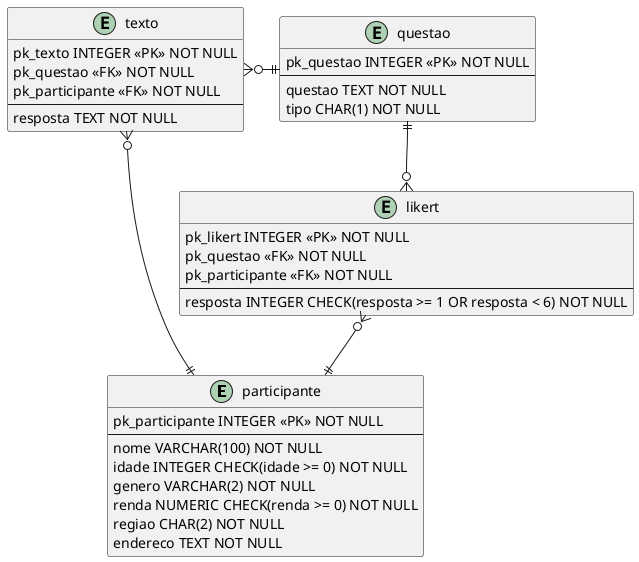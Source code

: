 @startuml pesquisa

entity participante{
    pk_participante INTEGER <<PK>> NOT NULL
    --
    nome VARCHAR(100) NOT NULL
    idade INTEGER CHECK(idade >= 0) NOT NULL
    genero VARCHAR(2) NOT NULL
    renda NUMERIC CHECK(renda >= 0) NOT NULL
    regiao CHAR(2) NOT NULL
    endereco TEXT NOT NULL
}

entity questao{
    pk_questao INTEGER <<PK>> NOT NULL
    --
    questao TEXT NOT NULL
    tipo CHAR(1) NOT NULL
}

entity likert{
    pk_likert INTEGER <<PK>> NOT NULL
    pk_questao <<FK>> NOT NULL
    pk_participante <<FK>> NOT NULL
    --
    resposta INTEGER CHECK(resposta >= 1 OR resposta < 6) NOT NULL
}

entity texto{
    pk_texto INTEGER <<PK>> NOT NULL
    pk_questao <<FK>> NOT NULL
    pk_participante <<FK>> NOT NULL
    --
    resposta TEXT NOT NULL
}

participante ||-up-o{ likert
participante ||-right-o{ texto
questao ||-left-o{ texto
questao ||--o{ likert



@enduml 